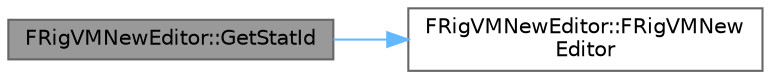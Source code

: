 digraph "FRigVMNewEditor::GetStatId"
{
 // INTERACTIVE_SVG=YES
 // LATEX_PDF_SIZE
  bgcolor="transparent";
  edge [fontname=Helvetica,fontsize=10,labelfontname=Helvetica,labelfontsize=10];
  node [fontname=Helvetica,fontsize=10,shape=box,height=0.2,width=0.4];
  rankdir="LR";
  Node1 [id="Node000001",label="FRigVMNewEditor::GetStatId",height=0.2,width=0.4,color="gray40", fillcolor="grey60", style="filled", fontcolor="black",tooltip="Return the stat id used to track the performance of this object."];
  Node1 -> Node2 [id="edge1_Node000001_Node000002",color="steelblue1",style="solid",tooltip=" "];
  Node2 [id="Node000002",label="FRigVMNewEditor::FRigVMNew\lEditor",height=0.2,width=0.4,color="grey40", fillcolor="white", style="filled",URL="$d0/d32/classFRigVMNewEditor.html#a2331e632251552a9f16d2686c7b201a0",tooltip=" "];
}
